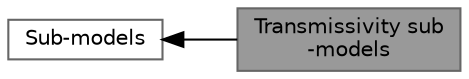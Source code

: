 digraph "Transmissivity sub-models"
{
 // LATEX_PDF_SIZE
  bgcolor="transparent";
  edge [fontname=Helvetica,fontsize=10,labelfontname=Helvetica,labelfontsize=10];
  node [fontname=Helvetica,fontsize=10,shape=box,height=0.2,width=0.4];
  rankdir=LR;
  Node2 [id="Node000002",label="Sub-models",height=0.2,width=0.4,color="grey40", fillcolor="white", style="filled",URL="$group__grpRadiationSubModels.html",tooltip=" "];
  Node1 [id="Node000001",label="Transmissivity sub\l-models",height=0.2,width=0.4,color="gray40", fillcolor="grey60", style="filled", fontcolor="black",tooltip=" "];
  Node2->Node1 [shape=plaintext, dir="back", style="solid"];
}
